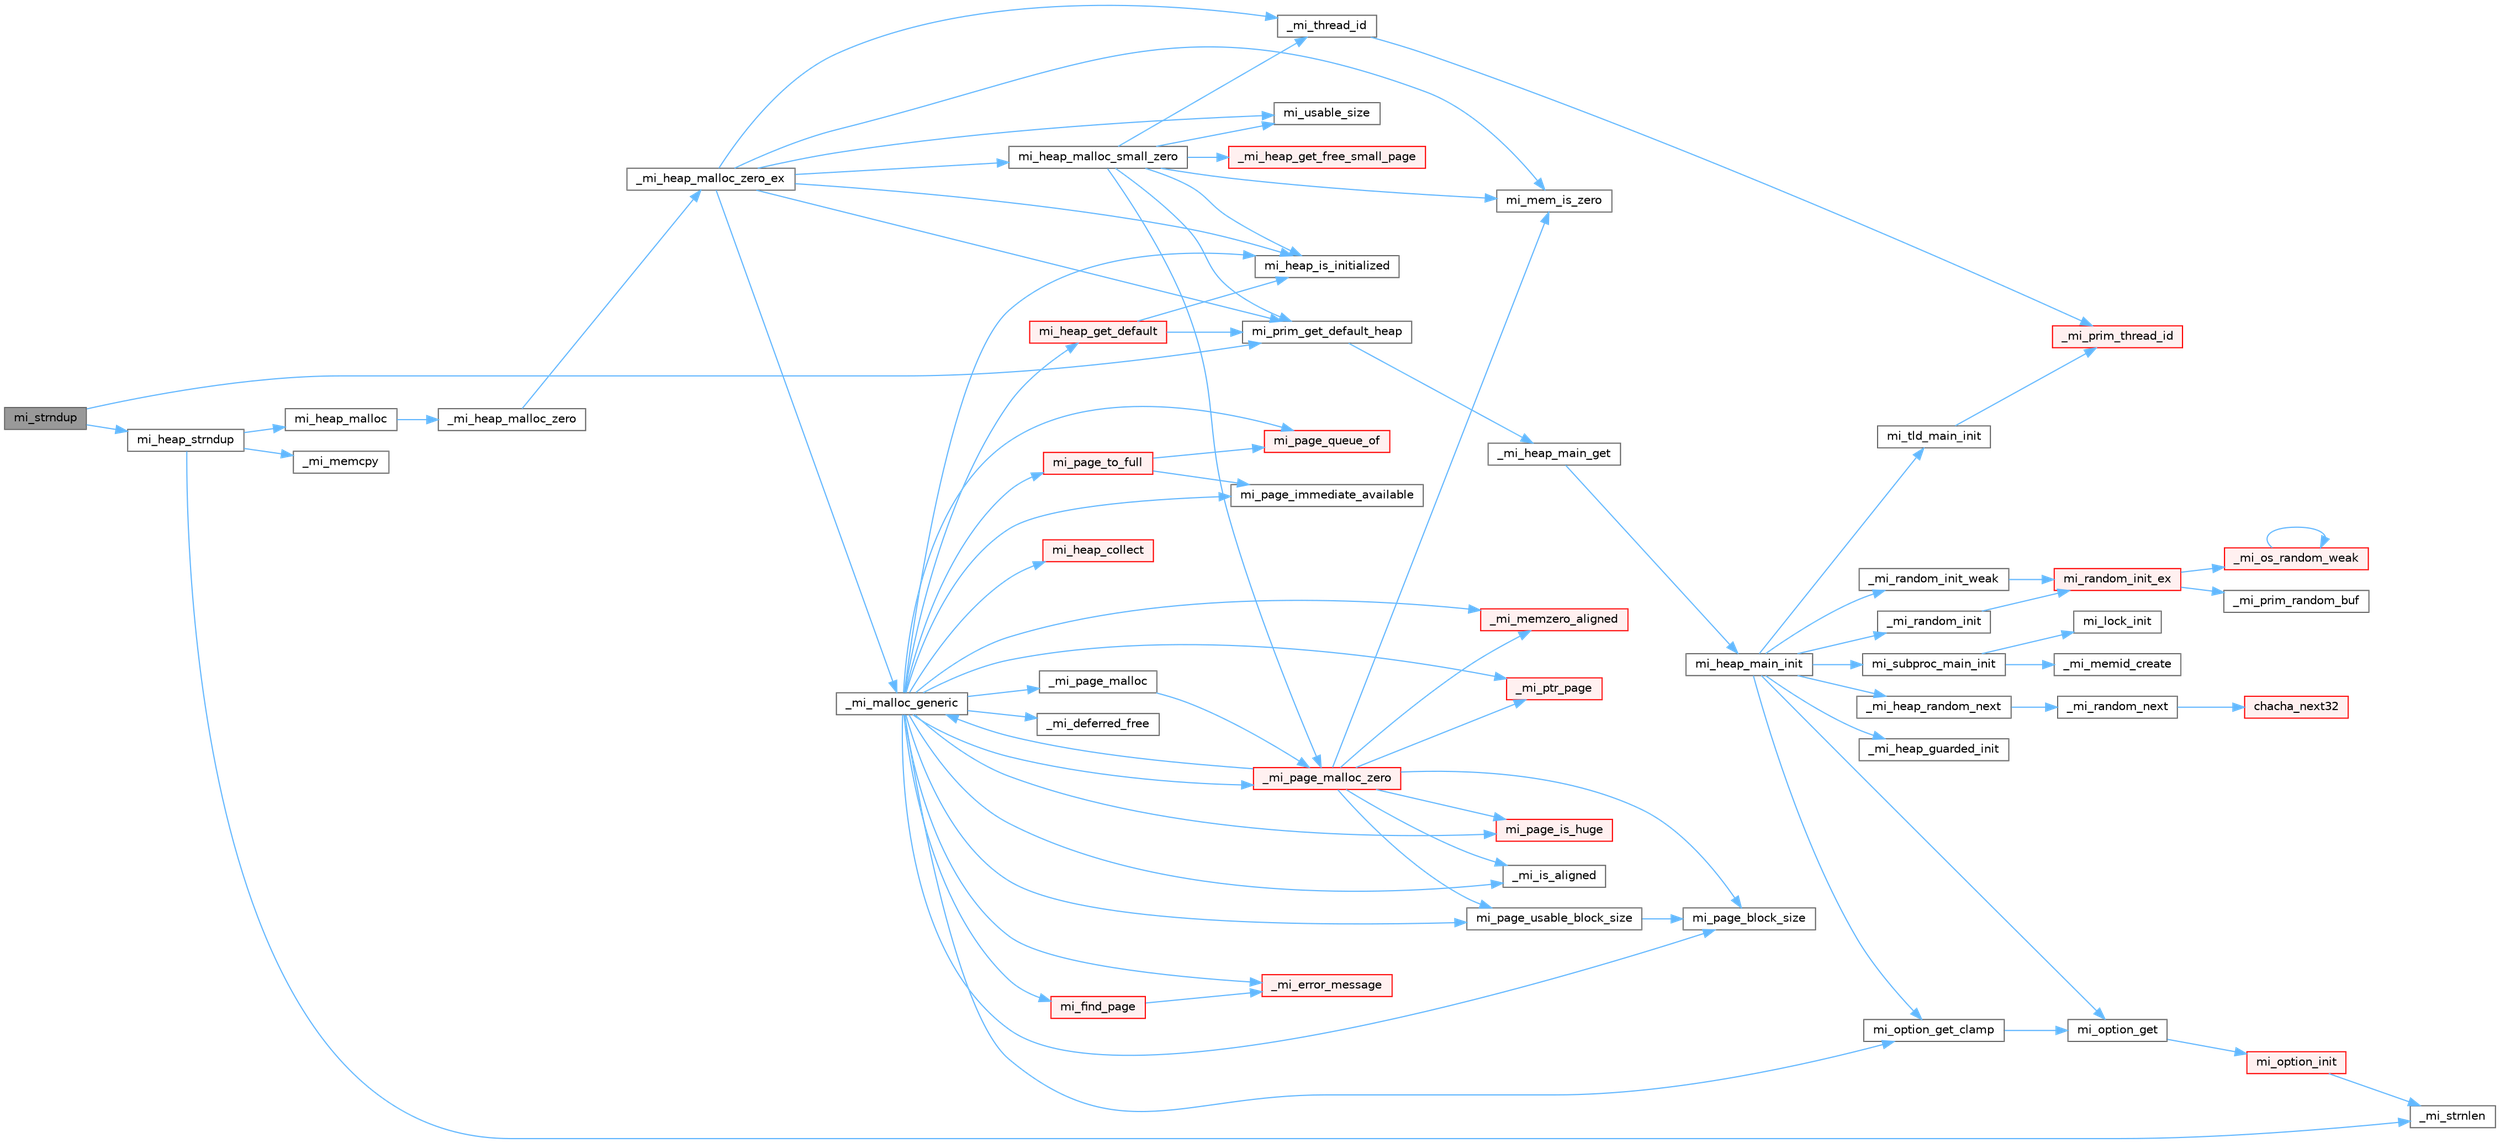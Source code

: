 digraph "mi_strndup"
{
 // LATEX_PDF_SIZE
  bgcolor="transparent";
  edge [fontname=Helvetica,fontsize=10,labelfontname=Helvetica,labelfontsize=10];
  node [fontname=Helvetica,fontsize=10,shape=box,height=0.2,width=0.4];
  rankdir="LR";
  Node1 [id="Node000001",label="mi_strndup",height=0.2,width=0.4,color="gray40", fillcolor="grey60", style="filled", fontcolor="black",tooltip=" "];
  Node1 -> Node2 [id="edge1_Node000001_Node000002",color="steelblue1",style="solid",tooltip=" "];
  Node2 [id="Node000002",label="mi_heap_strndup",height=0.2,width=0.4,color="grey40", fillcolor="white", style="filled",URL="$group__heap.html#gad224df78f1fbee942df8adf023e12cf3",tooltip=" "];
  Node2 -> Node3 [id="edge2_Node000002_Node000003",color="steelblue1",style="solid",tooltip=" "];
  Node3 [id="Node000003",label="_mi_memcpy",height=0.2,width=0.4,color="grey40", fillcolor="white", style="filled",URL="$_e_a_s_t_l_2packages_2mimalloc_2include_2mimalloc_2internal_8h.html#aced8405f24c39af46117066bb1633924",tooltip=" "];
  Node2 -> Node4 [id="edge3_Node000002_Node000004",color="steelblue1",style="solid",tooltip=" "];
  Node4 [id="Node000004",label="_mi_strnlen",height=0.2,width=0.4,color="grey40", fillcolor="white", style="filled",URL="$libc_8c.html#ae8577fe0d9bbe3fb90d2169caa1af943",tooltip=" "];
  Node2 -> Node5 [id="edge4_Node000002_Node000005",color="steelblue1",style="solid",tooltip=" "];
  Node5 [id="Node000005",label="mi_heap_malloc",height=0.2,width=0.4,color="grey40", fillcolor="white", style="filled",URL="$group__heap.html#gab374e206c7034e0d899fb934e4f4a863",tooltip=" "];
  Node5 -> Node6 [id="edge5_Node000005_Node000006",color="steelblue1",style="solid",tooltip=" "];
  Node6 [id="Node000006",label="_mi_heap_malloc_zero",height=0.2,width=0.4,color="grey40", fillcolor="white", style="filled",URL="$alloc_8c.html#a4f6dd9bc8d4e47e98566ee77883d703e",tooltip=" "];
  Node6 -> Node7 [id="edge6_Node000006_Node000007",color="steelblue1",style="solid",tooltip=" "];
  Node7 [id="Node000007",label="_mi_heap_malloc_zero_ex",height=0.2,width=0.4,color="grey40", fillcolor="white", style="filled",URL="$alloc_8c.html#a834d11c48c89145e6844b786afa5b7f1",tooltip=" "];
  Node7 -> Node8 [id="edge7_Node000007_Node000008",color="steelblue1",style="solid",tooltip=" "];
  Node8 [id="Node000008",label="_mi_malloc_generic",height=0.2,width=0.4,color="grey40", fillcolor="white", style="filled",URL="$page_8c.html#adcb79462f17b2e37218412f941269aa7",tooltip=" "];
  Node8 -> Node9 [id="edge8_Node000008_Node000009",color="steelblue1",style="solid",tooltip=" "];
  Node9 [id="Node000009",label="_mi_deferred_free",height=0.2,width=0.4,color="grey40", fillcolor="white", style="filled",URL="$_e_a_s_t_l_2packages_2mimalloc_2include_2mimalloc_2internal_8h.html#aede81c520000cbb08ad669e096c94d51",tooltip=" "];
  Node8 -> Node10 [id="edge9_Node000008_Node000010",color="steelblue1",style="solid",tooltip=" "];
  Node10 [id="Node000010",label="_mi_error_message",height=0.2,width=0.4,color="red", fillcolor="#FFF0F0", style="filled",URL="$options_8c.html#a2bebc073bcaac71658e57bb260c2e426",tooltip=" "];
  Node8 -> Node46 [id="edge10_Node000008_Node000046",color="steelblue1",style="solid",tooltip=" "];
  Node46 [id="Node000046",label="_mi_is_aligned",height=0.2,width=0.4,color="grey40", fillcolor="white", style="filled",URL="$_e_a_s_t_l_2packages_2mimalloc_2include_2mimalloc_2internal_8h.html#ad446ae4d82cbdbd78dfbe46fa2330555",tooltip=" "];
  Node8 -> Node47 [id="edge11_Node000008_Node000047",color="steelblue1",style="solid",tooltip=" "];
  Node47 [id="Node000047",label="_mi_memzero_aligned",height=0.2,width=0.4,color="red", fillcolor="#FFF0F0", style="filled",URL="$_e_a_s_t_l_2packages_2mimalloc_2include_2mimalloc_2internal_8h.html#aa1d3beee9d492fc175ac2584e50fd8ea",tooltip=" "];
  Node8 -> Node50 [id="edge12_Node000008_Node000050",color="steelblue1",style="solid",tooltip=" "];
  Node50 [id="Node000050",label="_mi_page_malloc",height=0.2,width=0.4,color="grey40", fillcolor="white", style="filled",URL="$alloc_8c.html#a97c32575c2b27f4dc75af2429c45819d",tooltip=" "];
  Node50 -> Node51 [id="edge13_Node000050_Node000051",color="steelblue1",style="solid",tooltip=" "];
  Node51 [id="Node000051",label="_mi_page_malloc_zero",height=0.2,width=0.4,color="red", fillcolor="#FFF0F0", style="filled",URL="$alloc_8c.html#afd278f60e743bee5d9df559422f3455b",tooltip=" "];
  Node51 -> Node46 [id="edge14_Node000051_Node000046",color="steelblue1",style="solid",tooltip=" "];
  Node51 -> Node8 [id="edge15_Node000051_Node000008",color="steelblue1",style="solid",tooltip=" "];
  Node51 -> Node47 [id="edge16_Node000051_Node000047",color="steelblue1",style="solid",tooltip=" "];
  Node51 -> Node58 [id="edge17_Node000051_Node000058",color="steelblue1",style="solid",tooltip=" "];
  Node58 [id="Node000058",label="_mi_ptr_page",height=0.2,width=0.4,color="red", fillcolor="#FFF0F0", style="filled",URL="$_e_a_s_t_l_2packages_2mimalloc_2include_2mimalloc_2internal_8h.html#acd84a462a2045538d19ecc56e6cc29f6",tooltip=" "];
  Node51 -> Node75 [id="edge18_Node000051_Node000075",color="steelblue1",style="solid",tooltip=" "];
  Node75 [id="Node000075",label="mi_mem_is_zero",height=0.2,width=0.4,color="grey40", fillcolor="white", style="filled",URL="$_e_a_s_t_l_2packages_2mimalloc_2include_2mimalloc_2internal_8h.html#a8391ae55dd6885bd38593f740fd349a4",tooltip=" "];
  Node51 -> Node73 [id="edge19_Node000051_Node000073",color="steelblue1",style="solid",tooltip=" "];
  Node73 [id="Node000073",label="mi_page_block_size",height=0.2,width=0.4,color="grey40", fillcolor="white", style="filled",URL="$_e_a_s_t_l_2packages_2mimalloc_2include_2mimalloc_2internal_8h.html#a6134893990c1f09da2b40092ceecc780",tooltip=" "];
  Node51 -> Node76 [id="edge20_Node000051_Node000076",color="steelblue1",style="solid",tooltip=" "];
  Node76 [id="Node000076",label="mi_page_is_huge",height=0.2,width=0.4,color="red", fillcolor="#FFF0F0", style="filled",URL="$_e_a_s_t_l_2packages_2mimalloc_2include_2mimalloc_2internal_8h.html#aebe1b18846bd3fc16de5b52cd2250bec",tooltip=" "];
  Node51 -> Node79 [id="edge21_Node000051_Node000079",color="steelblue1",style="solid",tooltip=" "];
  Node79 [id="Node000079",label="mi_page_usable_block_size",height=0.2,width=0.4,color="grey40", fillcolor="white", style="filled",URL="$_e_a_s_t_l_2packages_2mimalloc_2include_2mimalloc_2internal_8h.html#a432abca03d059a7d40d8d39617afc8f7",tooltip=" "];
  Node79 -> Node73 [id="edge22_Node000079_Node000073",color="steelblue1",style="solid",tooltip=" "];
  Node8 -> Node51 [id="edge23_Node000008_Node000051",color="steelblue1",style="solid",tooltip=" "];
  Node8 -> Node58 [id="edge24_Node000008_Node000058",color="steelblue1",style="solid",tooltip=" "];
  Node8 -> Node83 [id="edge25_Node000008_Node000083",color="steelblue1",style="solid",tooltip=" "];
  Node83 [id="Node000083",label="mi_find_page",height=0.2,width=0.4,color="red", fillcolor="#FFF0F0", style="filled",URL="$page_8c.html#aeaa06e36da1cb82dbf0f99e7742ecff8",tooltip=" "];
  Node83 -> Node10 [id="edge26_Node000083_Node000010",color="steelblue1",style="solid",tooltip=" "];
  Node8 -> Node395 [id="edge27_Node000008_Node000395",color="steelblue1",style="solid",tooltip=" "];
  Node395 [id="Node000395",label="mi_heap_collect",height=0.2,width=0.4,color="red", fillcolor="#FFF0F0", style="filled",URL="$group__heap.html#ga7922f7495cde30b1984d0e6072419298",tooltip="Release outstanding resources in a specific heap."];
  Node8 -> Node407 [id="edge28_Node000008_Node000407",color="steelblue1",style="solid",tooltip=" "];
  Node407 [id="Node000407",label="mi_heap_get_default",height=0.2,width=0.4,color="red", fillcolor="#FFF0F0", style="filled",URL="$group__heap.html#ga14c667a6e2c5d28762d8cb7d4e057909",tooltip=" "];
  Node407 -> Node397 [id="edge29_Node000407_Node000397",color="steelblue1",style="solid",tooltip=" "];
  Node397 [id="Node000397",label="mi_heap_is_initialized",height=0.2,width=0.4,color="grey40", fillcolor="white", style="filled",URL="$_e_a_s_t_l_2packages_2mimalloc_2include_2mimalloc_2internal_8h.html#a320c7d8a15c57974d3b105558a2a55e6",tooltip=" "];
  Node407 -> Node310 [id="edge30_Node000407_Node000310",color="steelblue1",style="solid",tooltip=" "];
  Node310 [id="Node000310",label="mi_prim_get_default_heap",height=0.2,width=0.4,color="grey40", fillcolor="white", style="filled",URL="$prim_8h.html#a986e62564728229db3ccecbd6e97fd98",tooltip=" "];
  Node310 -> Node311 [id="edge31_Node000310_Node000311",color="steelblue1",style="solid",tooltip=" "];
  Node311 [id="Node000311",label="_mi_heap_main_get",height=0.2,width=0.4,color="grey40", fillcolor="white", style="filled",URL="$_e_a_s_t_l_2packages_2mimalloc_2src_2init_8c.html#a1feeb4148fb048caf23361152895a55c",tooltip=" "];
  Node311 -> Node312 [id="edge32_Node000311_Node000312",color="steelblue1",style="solid",tooltip=" "];
  Node312 [id="Node000312",label="mi_heap_main_init",height=0.2,width=0.4,color="grey40", fillcolor="white", style="filled",URL="$_e_a_s_t_l_2packages_2mimalloc_2src_2init_8c.html#a5d8b12ae7942ecf3eb4e8ffd313a263a",tooltip=" "];
  Node312 -> Node313 [id="edge33_Node000312_Node000313",color="steelblue1",style="solid",tooltip=" "];
  Node313 [id="Node000313",label="_mi_heap_guarded_init",height=0.2,width=0.4,color="grey40", fillcolor="white", style="filled",URL="$_e_a_s_t_l_2packages_2mimalloc_2src_2init_8c.html#a70e3672a1e08dcb5e7e311d403693394",tooltip=" "];
  Node312 -> Node85 [id="edge34_Node000312_Node000085",color="steelblue1",style="solid",tooltip=" "];
  Node85 [id="Node000085",label="_mi_heap_random_next",height=0.2,width=0.4,color="grey40", fillcolor="white", style="filled",URL="$heap_8c.html#a68ddb5f2c595ea9d4e8d450342b4713c",tooltip=" "];
  Node85 -> Node86 [id="edge35_Node000085_Node000086",color="steelblue1",style="solid",tooltip=" "];
  Node86 [id="Node000086",label="_mi_random_next",height=0.2,width=0.4,color="grey40", fillcolor="white", style="filled",URL="$random_8c.html#ae7c0ab020aad85edd43240680cc4f76e",tooltip=" "];
  Node86 -> Node87 [id="edge36_Node000086_Node000087",color="steelblue1",style="solid",tooltip=" "];
  Node87 [id="Node000087",label="chacha_next32",height=0.2,width=0.4,color="red", fillcolor="#FFF0F0", style="filled",URL="$random_8c.html#aee994349e65d0c17afc5f058382e4987",tooltip=" "];
  Node312 -> Node314 [id="edge37_Node000312_Node000314",color="steelblue1",style="solid",tooltip=" "];
  Node314 [id="Node000314",label="_mi_random_init",height=0.2,width=0.4,color="grey40", fillcolor="white", style="filled",URL="$random_8c.html#aca9dc8a900f1b727e326063778b2eee1",tooltip=" "];
  Node314 -> Node315 [id="edge38_Node000314_Node000315",color="steelblue1",style="solid",tooltip=" "];
  Node315 [id="Node000315",label="mi_random_init_ex",height=0.2,width=0.4,color="red", fillcolor="#FFF0F0", style="filled",URL="$random_8c.html#ab23662b29a587205a8f597fa5a2e1de6",tooltip=" "];
  Node315 -> Node316 [id="edge39_Node000315_Node000316",color="steelblue1",style="solid",tooltip=" "];
  Node316 [id="Node000316",label="_mi_os_random_weak",height=0.2,width=0.4,color="red", fillcolor="#FFF0F0", style="filled",URL="$random_8c.html#a85bf7bbd920b6b6afb84fea419ec3392",tooltip=" "];
  Node316 -> Node316 [id="edge40_Node000316_Node000316",color="steelblue1",style="solid",tooltip=" "];
  Node315 -> Node317 [id="edge41_Node000315_Node000317",color="steelblue1",style="solid",tooltip=" "];
  Node317 [id="Node000317",label="_mi_prim_random_buf",height=0.2,width=0.4,color="grey40", fillcolor="white", style="filled",URL="$windows_2prim_8c.html#a4d9172e2503d3616115ff0bc8a6a908d",tooltip=" "];
  Node312 -> Node323 [id="edge42_Node000312_Node000323",color="steelblue1",style="solid",tooltip=" "];
  Node323 [id="Node000323",label="_mi_random_init_weak",height=0.2,width=0.4,color="grey40", fillcolor="white", style="filled",URL="$random_8c.html#a6bfdbdbf180aa56ff5697e0f2e3ca49a",tooltip=" "];
  Node323 -> Node315 [id="edge43_Node000323_Node000315",color="steelblue1",style="solid",tooltip=" "];
  Node312 -> Node13 [id="edge44_Node000312_Node000013",color="steelblue1",style="solid",tooltip=" "];
  Node13 [id="Node000013",label="mi_option_get",height=0.2,width=0.4,color="grey40", fillcolor="white", style="filled",URL="$group__options.html#ga7e8af195cc81d3fa64ccf2662caa565a",tooltip=" "];
  Node13 -> Node14 [id="edge45_Node000013_Node000014",color="steelblue1",style="solid",tooltip=" "];
  Node14 [id="Node000014",label="mi_option_init",height=0.2,width=0.4,color="red", fillcolor="#FFF0F0", style="filled",URL="$options_8c.html#a61970c5b942f29a5dea8a39742421cfe",tooltip=" "];
  Node14 -> Node4 [id="edge46_Node000014_Node000004",color="steelblue1",style="solid",tooltip=" "];
  Node312 -> Node248 [id="edge47_Node000312_Node000248",color="steelblue1",style="solid",tooltip=" "];
  Node248 [id="Node000248",label="mi_option_get_clamp",height=0.2,width=0.4,color="grey40", fillcolor="white", style="filled",URL="$group__options.html#ga96ad9c406338bd314cfe878cfc9bf723",tooltip=" "];
  Node248 -> Node13 [id="edge48_Node000248_Node000013",color="steelblue1",style="solid",tooltip=" "];
  Node312 -> Node324 [id="edge49_Node000312_Node000324",color="steelblue1",style="solid",tooltip=" "];
  Node324 [id="Node000324",label="mi_subproc_main_init",height=0.2,width=0.4,color="grey40", fillcolor="white", style="filled",URL="$_e_a_s_t_l_2packages_2mimalloc_2src_2init_8c.html#a51b6f4fa5d8cbde3881bf41e2a9d7a73",tooltip=" "];
  Node324 -> Node229 [id="edge50_Node000324_Node000229",color="steelblue1",style="solid",tooltip=" "];
  Node229 [id="Node000229",label="_mi_memid_create",height=0.2,width=0.4,color="grey40", fillcolor="white", style="filled",URL="$_e_a_s_t_l_2packages_2mimalloc_2include_2mimalloc_2internal_8h.html#a666352100ead3b22c4cd8ac803b1b1f8",tooltip=" "];
  Node324 -> Node325 [id="edge51_Node000324_Node000325",color="steelblue1",style="solid",tooltip=" "];
  Node325 [id="Node000325",label="mi_lock_init",height=0.2,width=0.4,color="grey40", fillcolor="white", style="filled",URL="$_e_a_s_t_l_2packages_2mimalloc_2include_2mimalloc_2atomic_8h.html#a0aad6b1ce67a3a8f2c712d86cadc125e",tooltip=" "];
  Node312 -> Node326 [id="edge52_Node000312_Node000326",color="steelblue1",style="solid",tooltip=" "];
  Node326 [id="Node000326",label="mi_tld_main_init",height=0.2,width=0.4,color="grey40", fillcolor="white", style="filled",URL="$_e_a_s_t_l_2packages_2mimalloc_2src_2init_8c.html#a5b314759773d0dc745240cdf90e7f1b0",tooltip=" "];
  Node326 -> Node28 [id="edge53_Node000326_Node000028",color="steelblue1",style="solid",tooltip=" "];
  Node28 [id="Node000028",label="_mi_prim_thread_id",height=0.2,width=0.4,color="red", fillcolor="#FFF0F0", style="filled",URL="$prim_8h.html#a3875c92cbb791d0a7c69bc1fd2df6804",tooltip=" "];
  Node8 -> Node397 [id="edge54_Node000008_Node000397",color="steelblue1",style="solid",tooltip=" "];
  Node8 -> Node248 [id="edge55_Node000008_Node000248",color="steelblue1",style="solid",tooltip=" "];
  Node8 -> Node73 [id="edge56_Node000008_Node000073",color="steelblue1",style="solid",tooltip=" "];
  Node8 -> Node110 [id="edge57_Node000008_Node000110",color="steelblue1",style="solid",tooltip=" "];
  Node110 [id="Node000110",label="mi_page_immediate_available",height=0.2,width=0.4,color="grey40", fillcolor="white", style="filled",URL="$_e_a_s_t_l_2packages_2mimalloc_2include_2mimalloc_2internal_8h.html#a87596f606325115ec4f43046dfd3d64a",tooltip=" "];
  Node8 -> Node76 [id="edge58_Node000008_Node000076",color="steelblue1",style="solid",tooltip=" "];
  Node8 -> Node269 [id="edge59_Node000008_Node000269",color="steelblue1",style="solid",tooltip=" "];
  Node269 [id="Node000269",label="mi_page_queue_of",height=0.2,width=0.4,color="red", fillcolor="#FFF0F0", style="filled",URL="$page-queue_8c.html#a59942bb22e34833289b85a5c70d81f97",tooltip=" "];
  Node8 -> Node387 [id="edge60_Node000008_Node000387",color="steelblue1",style="solid",tooltip=" "];
  Node387 [id="Node000387",label="mi_page_to_full",height=0.2,width=0.4,color="red", fillcolor="#FFF0F0", style="filled",URL="$page_8c.html#afb25978212749e522404ee1f2dd1a6d4",tooltip=" "];
  Node387 -> Node110 [id="edge61_Node000387_Node000110",color="steelblue1",style="solid",tooltip=" "];
  Node387 -> Node269 [id="edge62_Node000387_Node000269",color="steelblue1",style="solid",tooltip=" "];
  Node8 -> Node79 [id="edge63_Node000008_Node000079",color="steelblue1",style="solid",tooltip=" "];
  Node7 -> Node27 [id="edge64_Node000007_Node000027",color="steelblue1",style="solid",tooltip=" "];
  Node27 [id="Node000027",label="_mi_thread_id",height=0.2,width=0.4,color="grey40", fillcolor="white", style="filled",URL="$_e_a_s_t_l_2packages_2mimalloc_2src_2init_8c.html#a43068a36d7dea6ccf1e3558a27e22993",tooltip=" "];
  Node27 -> Node28 [id="edge65_Node000027_Node000028",color="steelblue1",style="solid",tooltip=" "];
  Node7 -> Node397 [id="edge66_Node000007_Node000397",color="steelblue1",style="solid",tooltip=" "];
  Node7 -> Node453 [id="edge67_Node000007_Node000453",color="steelblue1",style="solid",tooltip=" "];
  Node453 [id="Node000453",label="mi_heap_malloc_small_zero",height=0.2,width=0.4,color="grey40", fillcolor="white", style="filled",URL="$alloc_8c.html#aab0e350e54f352e66a6e8e161ac1cfbb",tooltip=" "];
  Node453 -> Node454 [id="edge68_Node000453_Node000454",color="steelblue1",style="solid",tooltip=" "];
  Node454 [id="Node000454",label="_mi_heap_get_free_small_page",height=0.2,width=0.4,color="red", fillcolor="#FFF0F0", style="filled",URL="$_e_a_s_t_l_2packages_2mimalloc_2include_2mimalloc_2internal_8h.html#a5ab9d8fb17d6213eb9789008e8d69ac1",tooltip=" "];
  Node453 -> Node51 [id="edge69_Node000453_Node000051",color="steelblue1",style="solid",tooltip=" "];
  Node453 -> Node27 [id="edge70_Node000453_Node000027",color="steelblue1",style="solid",tooltip=" "];
  Node453 -> Node397 [id="edge71_Node000453_Node000397",color="steelblue1",style="solid",tooltip=" "];
  Node453 -> Node75 [id="edge72_Node000453_Node000075",color="steelblue1",style="solid",tooltip=" "];
  Node453 -> Node310 [id="edge73_Node000453_Node000310",color="steelblue1",style="solid",tooltip=" "];
  Node453 -> Node455 [id="edge74_Node000453_Node000455",color="steelblue1",style="solid",tooltip=" "];
  Node455 [id="Node000455",label="mi_usable_size",height=0.2,width=0.4,color="grey40", fillcolor="white", style="filled",URL="$group__extended.html#ga089c859d9eddc5f9b4bd946cd53cebee",tooltip=" "];
  Node7 -> Node75 [id="edge75_Node000007_Node000075",color="steelblue1",style="solid",tooltip=" "];
  Node7 -> Node310 [id="edge76_Node000007_Node000310",color="steelblue1",style="solid",tooltip=" "];
  Node7 -> Node455 [id="edge77_Node000007_Node000455",color="steelblue1",style="solid",tooltip=" "];
  Node1 -> Node310 [id="edge78_Node000001_Node000310",color="steelblue1",style="solid",tooltip=" "];
}
